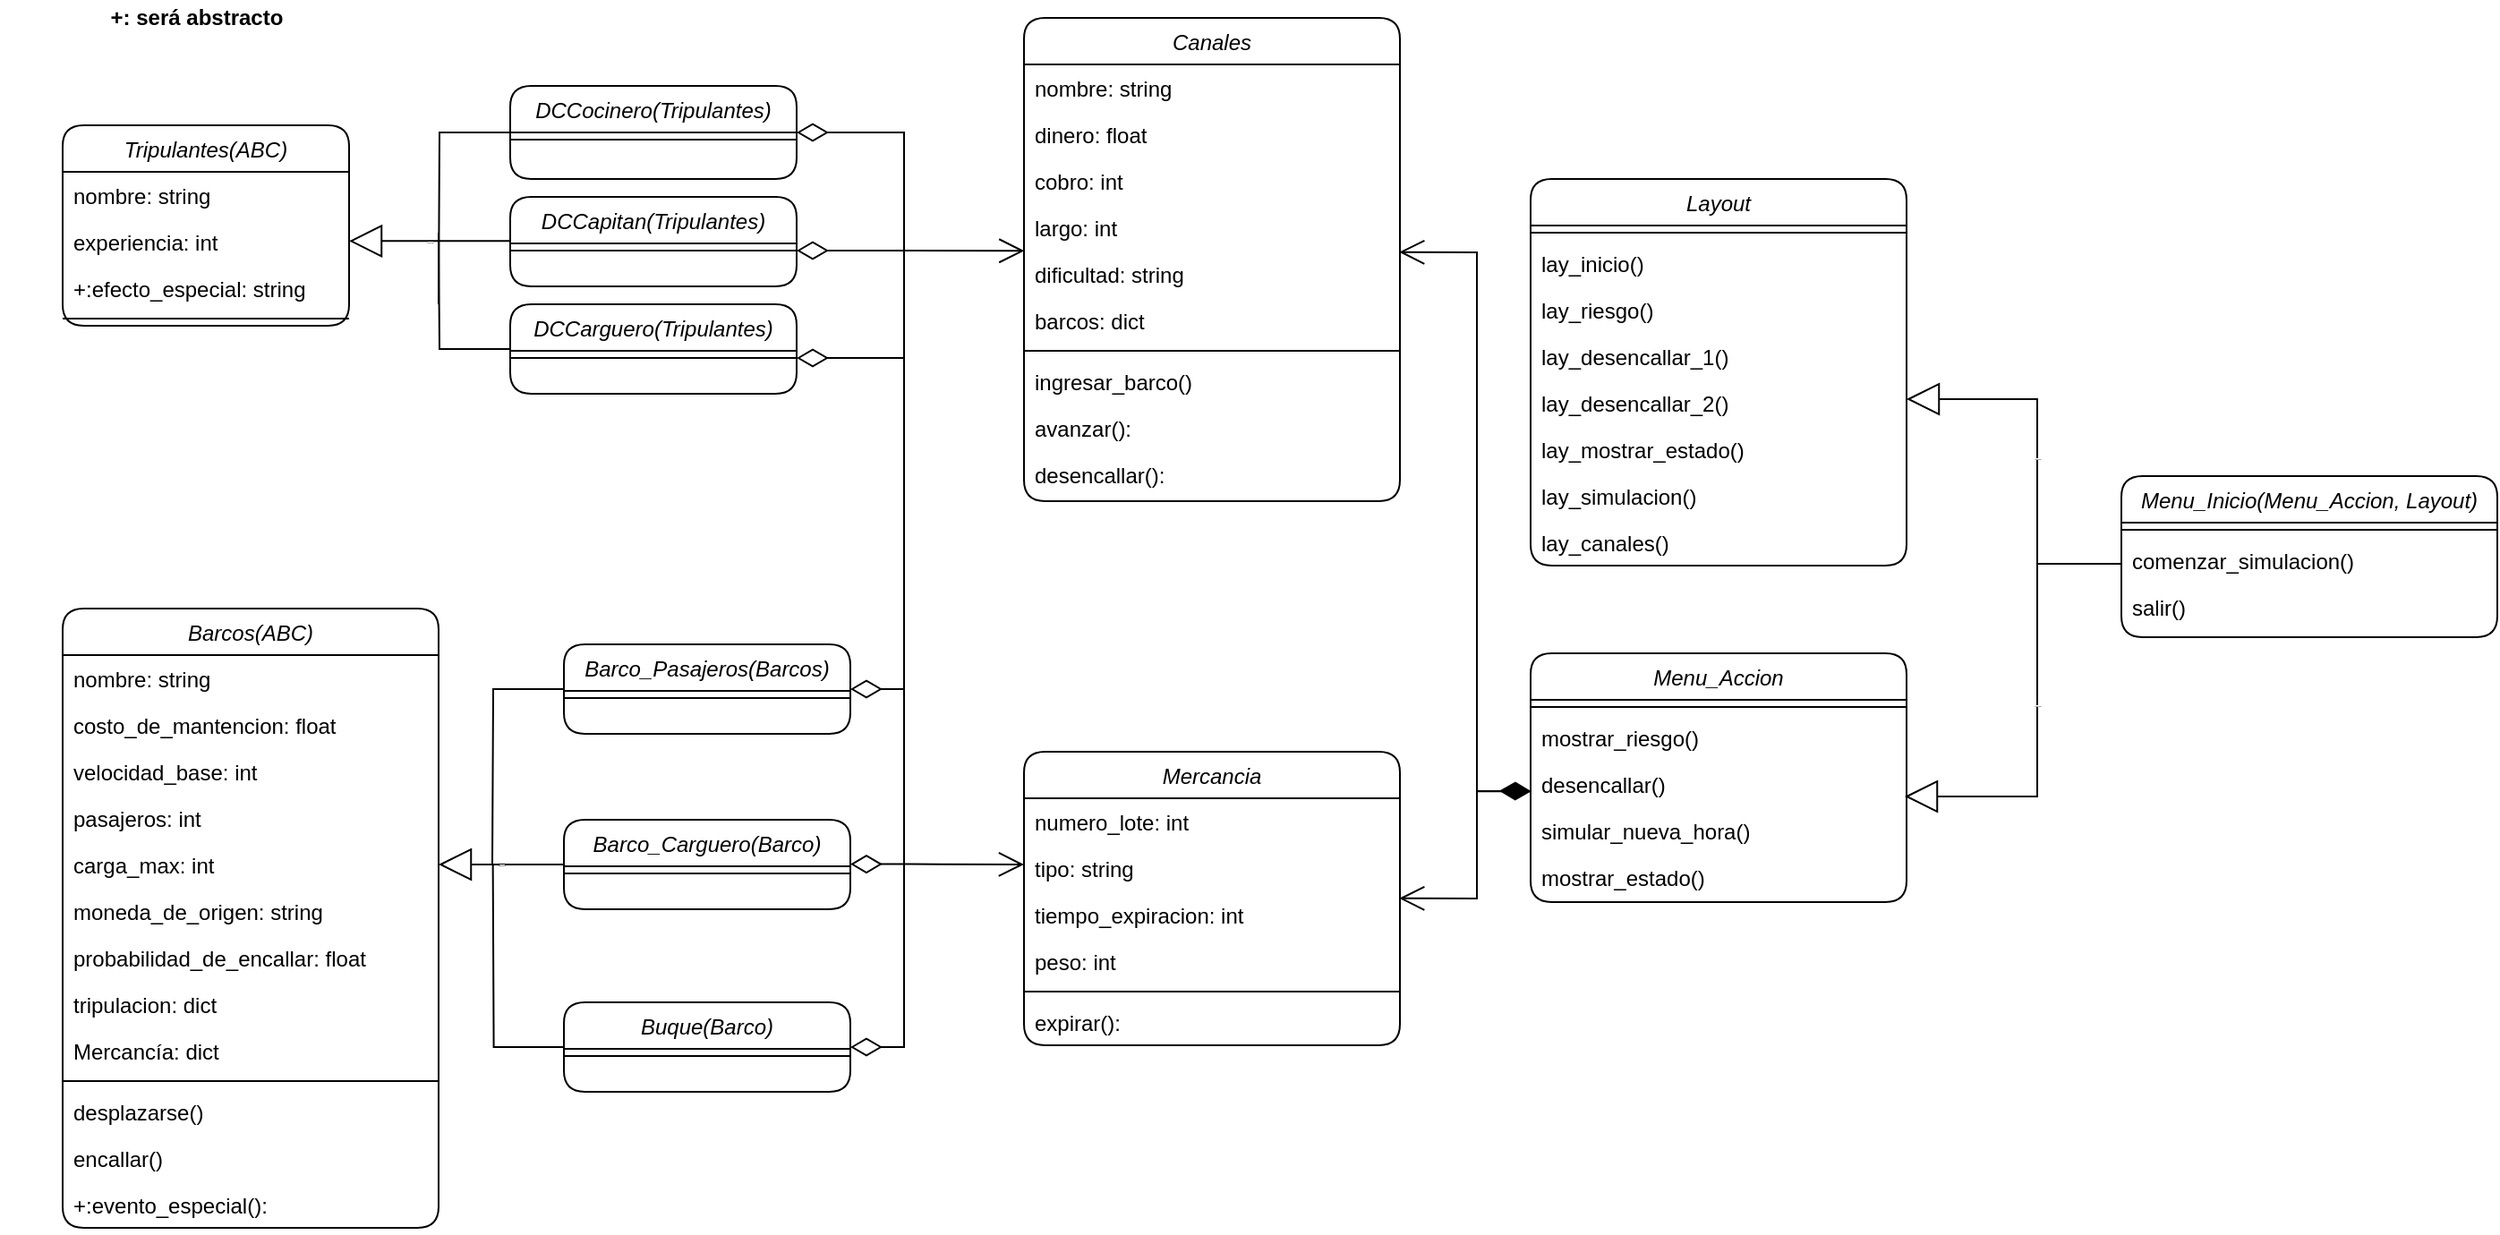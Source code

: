 <mxfile version="14.6.1" type="github">
  <diagram id="C5RBs43oDa-KdzZeNtuy" name="Page-1">
    <mxGraphModel dx="3120" dy="1778" grid="1" gridSize="10" guides="1" tooltips="1" connect="1" arrows="1" fold="1" page="1" pageScale="1" pageWidth="827" pageHeight="1169" math="0" shadow="0">
      <root>
        <mxCell id="WIyWlLk6GJQsqaUBKTNV-0" />
        <mxCell id="WIyWlLk6GJQsqaUBKTNV-1" parent="WIyWlLk6GJQsqaUBKTNV-0" />
        <mxCell id="zkfFHV4jXpPFQw0GAbJ--0" value="Barcos(ABC)" style="swimlane;fontStyle=2;align=center;verticalAlign=top;childLayout=stackLayout;horizontal=1;startSize=26;horizontalStack=0;resizeParent=1;resizeLast=0;collapsible=1;marginBottom=0;shadow=0;strokeWidth=1;rounded=1;" parent="WIyWlLk6GJQsqaUBKTNV-1" vertex="1">
          <mxGeometry x="80" y="480" width="210" height="346" as="geometry">
            <mxRectangle x="220" y="120" width="160" height="26" as="alternateBounds" />
          </mxGeometry>
        </mxCell>
        <mxCell id="zkfFHV4jXpPFQw0GAbJ--1" value="nombre: string" style="text;align=left;verticalAlign=top;spacingLeft=4;spacingRight=4;overflow=hidden;rotatable=0;points=[[0,0.5],[1,0.5]];portConstraint=eastwest;rounded=1;" parent="zkfFHV4jXpPFQw0GAbJ--0" vertex="1">
          <mxGeometry y="26" width="210" height="26" as="geometry" />
        </mxCell>
        <mxCell id="IKZnwQnQ5U1V80NzmOC9-25" value="costo_de_mantencion: float" style="text;align=left;verticalAlign=top;spacingLeft=4;spacingRight=4;overflow=hidden;rotatable=0;points=[[0,0.5],[1,0.5]];portConstraint=eastwest;shadow=0;html=0;rounded=1;" parent="zkfFHV4jXpPFQw0GAbJ--0" vertex="1">
          <mxGeometry y="52" width="210" height="26" as="geometry" />
        </mxCell>
        <mxCell id="zkfFHV4jXpPFQw0GAbJ--2" value="velocidad_base: int&#xa;" style="text;align=left;verticalAlign=top;spacingLeft=4;spacingRight=4;overflow=hidden;rotatable=0;points=[[0,0.5],[1,0.5]];portConstraint=eastwest;shadow=0;html=0;rounded=1;" parent="zkfFHV4jXpPFQw0GAbJ--0" vertex="1">
          <mxGeometry y="78" width="210" height="26" as="geometry" />
        </mxCell>
        <mxCell id="IKZnwQnQ5U1V80NzmOC9-27" value="pasajeros: int&#xa;" style="text;align=left;verticalAlign=top;spacingLeft=4;spacingRight=4;overflow=hidden;rotatable=0;points=[[0,0.5],[1,0.5]];portConstraint=eastwest;shadow=0;html=0;rounded=1;" parent="zkfFHV4jXpPFQw0GAbJ--0" vertex="1">
          <mxGeometry y="104" width="210" height="26" as="geometry" />
        </mxCell>
        <mxCell id="IKZnwQnQ5U1V80NzmOC9-24" value="carga_max: int" style="text;align=left;verticalAlign=top;spacingLeft=4;spacingRight=4;overflow=hidden;rotatable=0;points=[[0,0.5],[1,0.5]];portConstraint=eastwest;shadow=0;html=0;rounded=1;" parent="zkfFHV4jXpPFQw0GAbJ--0" vertex="1">
          <mxGeometry y="130" width="210" height="26" as="geometry" />
        </mxCell>
        <mxCell id="IKZnwQnQ5U1V80NzmOC9-28" value="moneda_de_origen: string" style="text;align=left;verticalAlign=top;spacingLeft=4;spacingRight=4;overflow=hidden;rotatable=0;points=[[0,0.5],[1,0.5]];portConstraint=eastwest;shadow=0;html=0;rounded=1;" parent="zkfFHV4jXpPFQw0GAbJ--0" vertex="1">
          <mxGeometry y="156" width="210" height="26" as="geometry" />
        </mxCell>
        <mxCell id="IKZnwQnQ5U1V80NzmOC9-30" value="probabilidad_de_encallar: float" style="text;align=left;verticalAlign=top;spacingLeft=4;spacingRight=4;overflow=hidden;rotatable=0;points=[[0,0.5],[1,0.5]];portConstraint=eastwest;shadow=0;html=0;rounded=1;" parent="zkfFHV4jXpPFQw0GAbJ--0" vertex="1">
          <mxGeometry y="182" width="210" height="26" as="geometry" />
        </mxCell>
        <mxCell id="IKZnwQnQ5U1V80NzmOC9-29" value="tripulacion: dict" style="text;align=left;verticalAlign=top;spacingLeft=4;spacingRight=4;overflow=hidden;rotatable=0;points=[[0,0.5],[1,0.5]];portConstraint=eastwest;shadow=0;html=0;rounded=1;" parent="zkfFHV4jXpPFQw0GAbJ--0" vertex="1">
          <mxGeometry y="208" width="210" height="26" as="geometry" />
        </mxCell>
        <mxCell id="IKZnwQnQ5U1V80NzmOC9-31" value="Mercancía: dict" style="text;align=left;verticalAlign=top;spacingLeft=4;spacingRight=4;overflow=hidden;rotatable=0;points=[[0,0.5],[1,0.5]];portConstraint=eastwest;shadow=0;html=0;rounded=1;" parent="zkfFHV4jXpPFQw0GAbJ--0" vertex="1">
          <mxGeometry y="234" width="210" height="26" as="geometry" />
        </mxCell>
        <mxCell id="zkfFHV4jXpPFQw0GAbJ--4" value="" style="line;html=1;strokeWidth=1;align=left;verticalAlign=middle;spacingTop=-1;spacingLeft=3;spacingRight=3;rotatable=0;labelPosition=right;points=[];portConstraint=eastwest;rounded=1;" parent="zkfFHV4jXpPFQw0GAbJ--0" vertex="1">
          <mxGeometry y="260" width="210" height="8" as="geometry" />
        </mxCell>
        <mxCell id="zkfFHV4jXpPFQw0GAbJ--5" value="desplazarse()" style="text;align=left;verticalAlign=top;spacingLeft=4;spacingRight=4;overflow=hidden;rotatable=0;points=[[0,0.5],[1,0.5]];portConstraint=eastwest;rounded=1;" parent="zkfFHV4jXpPFQw0GAbJ--0" vertex="1">
          <mxGeometry y="268" width="210" height="26" as="geometry" />
        </mxCell>
        <mxCell id="IKZnwQnQ5U1V80NzmOC9-32" value="encallar()" style="text;align=left;verticalAlign=top;spacingLeft=4;spacingRight=4;overflow=hidden;rotatable=0;points=[[0,0.5],[1,0.5]];portConstraint=eastwest;rounded=1;" parent="zkfFHV4jXpPFQw0GAbJ--0" vertex="1">
          <mxGeometry y="294" width="210" height="26" as="geometry" />
        </mxCell>
        <mxCell id="IKZnwQnQ5U1V80NzmOC9-34" value="+:evento_especial():" style="text;align=left;verticalAlign=top;spacingLeft=4;spacingRight=4;overflow=hidden;rotatable=0;points=[[0,0.5],[1,0.5]];portConstraint=eastwest;rounded=1;" parent="zkfFHV4jXpPFQw0GAbJ--0" vertex="1">
          <mxGeometry y="320" width="210" height="26" as="geometry" />
        </mxCell>
        <mxCell id="IKZnwQnQ5U1V80NzmOC9-1" value="Tripulantes(ABC)" style="swimlane;fontStyle=2;align=center;verticalAlign=top;childLayout=stackLayout;horizontal=1;startSize=26;horizontalStack=0;resizeParent=1;resizeLast=0;collapsible=1;marginBottom=0;shadow=0;strokeWidth=1;rounded=1;" parent="WIyWlLk6GJQsqaUBKTNV-1" vertex="1">
          <mxGeometry x="80" y="210" width="160" height="112" as="geometry">
            <mxRectangle x="220" y="120" width="160" height="26" as="alternateBounds" />
          </mxGeometry>
        </mxCell>
        <mxCell id="IKZnwQnQ5U1V80NzmOC9-2" value="nombre: string " style="text;align=left;verticalAlign=top;spacingLeft=4;spacingRight=4;overflow=hidden;rotatable=0;points=[[0,0.5],[1,0.5]];portConstraint=eastwest;rounded=1;" parent="IKZnwQnQ5U1V80NzmOC9-1" vertex="1">
          <mxGeometry y="26" width="160" height="26" as="geometry" />
        </mxCell>
        <mxCell id="IKZnwQnQ5U1V80NzmOC9-3" value="experiencia: int " style="text;align=left;verticalAlign=top;spacingLeft=4;spacingRight=4;overflow=hidden;rotatable=0;points=[[0,0.5],[1,0.5]];portConstraint=eastwest;shadow=0;html=0;rounded=1;" parent="IKZnwQnQ5U1V80NzmOC9-1" vertex="1">
          <mxGeometry y="52" width="160" height="26" as="geometry" />
        </mxCell>
        <mxCell id="IKZnwQnQ5U1V80NzmOC9-38" value="+:efecto_especial: string " style="text;align=left;verticalAlign=top;spacingLeft=4;spacingRight=4;overflow=hidden;rotatable=0;points=[[0,0.5],[1,0.5]];portConstraint=eastwest;shadow=0;html=0;rounded=1;" parent="IKZnwQnQ5U1V80NzmOC9-1" vertex="1">
          <mxGeometry y="78" width="160" height="26" as="geometry" />
        </mxCell>
        <mxCell id="IKZnwQnQ5U1V80NzmOC9-4" value="" style="line;html=1;strokeWidth=1;align=left;verticalAlign=middle;spacingTop=-1;spacingLeft=3;spacingRight=3;rotatable=0;labelPosition=right;points=[];portConstraint=eastwest;rounded=1;" parent="IKZnwQnQ5U1V80NzmOC9-1" vertex="1">
          <mxGeometry y="104" width="160" height="8" as="geometry" />
        </mxCell>
        <mxCell id="IKZnwQnQ5U1V80NzmOC9-35" value="&lt;b&gt;+: será abstracto&lt;/b&gt;" style="text;html=1;strokeColor=none;fillColor=none;align=center;verticalAlign=middle;whiteSpace=wrap;rounded=1;" parent="WIyWlLk6GJQsqaUBKTNV-1" vertex="1">
          <mxGeometry x="45" y="140" width="220" height="20" as="geometry" />
        </mxCell>
        <mxCell id="IKZnwQnQ5U1V80NzmOC9-39" value="Canales" style="swimlane;fontStyle=2;align=center;verticalAlign=top;childLayout=stackLayout;horizontal=1;startSize=26;horizontalStack=0;resizeParent=1;resizeLast=0;collapsible=1;marginBottom=0;shadow=0;strokeWidth=1;rounded=1;" parent="WIyWlLk6GJQsqaUBKTNV-1" vertex="1">
          <mxGeometry x="617" y="150" width="210" height="270" as="geometry">
            <mxRectangle x="220" y="120" width="160" height="26" as="alternateBounds" />
          </mxGeometry>
        </mxCell>
        <mxCell id="IKZnwQnQ5U1V80NzmOC9-40" value="nombre: string" style="text;align=left;verticalAlign=top;spacingLeft=4;spacingRight=4;overflow=hidden;rotatable=0;points=[[0,0.5],[1,0.5]];portConstraint=eastwest;rounded=1;" parent="IKZnwQnQ5U1V80NzmOC9-39" vertex="1">
          <mxGeometry y="26" width="210" height="26" as="geometry" />
        </mxCell>
        <mxCell id="IKZnwQnQ5U1V80NzmOC9-44" value="dinero: float" style="text;align=left;verticalAlign=top;spacingLeft=4;spacingRight=4;overflow=hidden;rotatable=0;points=[[0,0.5],[1,0.5]];portConstraint=eastwest;shadow=0;html=0;rounded=1;" parent="IKZnwQnQ5U1V80NzmOC9-39" vertex="1">
          <mxGeometry y="52" width="210" height="26" as="geometry" />
        </mxCell>
        <mxCell id="IKZnwQnQ5U1V80NzmOC9-45" value="cobro: int " style="text;align=left;verticalAlign=top;spacingLeft=4;spacingRight=4;overflow=hidden;rotatable=0;points=[[0,0.5],[1,0.5]];portConstraint=eastwest;shadow=0;html=0;rounded=1;" parent="IKZnwQnQ5U1V80NzmOC9-39" vertex="1">
          <mxGeometry y="78" width="210" height="26" as="geometry" />
        </mxCell>
        <mxCell id="IKZnwQnQ5U1V80NzmOC9-46" value="largo: int " style="text;align=left;verticalAlign=top;spacingLeft=4;spacingRight=4;overflow=hidden;rotatable=0;points=[[0,0.5],[1,0.5]];portConstraint=eastwest;shadow=0;html=0;rounded=1;" parent="IKZnwQnQ5U1V80NzmOC9-39" vertex="1">
          <mxGeometry y="104" width="210" height="26" as="geometry" />
        </mxCell>
        <mxCell id="IKZnwQnQ5U1V80NzmOC9-47" value="dificultad: string " style="text;align=left;verticalAlign=top;spacingLeft=4;spacingRight=4;overflow=hidden;rotatable=0;points=[[0,0.5],[1,0.5]];portConstraint=eastwest;shadow=0;html=0;rounded=1;" parent="IKZnwQnQ5U1V80NzmOC9-39" vertex="1">
          <mxGeometry y="130" width="210" height="26" as="geometry" />
        </mxCell>
        <mxCell id="IKZnwQnQ5U1V80NzmOC9-48" value="barcos: dict" style="text;align=left;verticalAlign=top;spacingLeft=4;spacingRight=4;overflow=hidden;rotatable=0;points=[[0,0.5],[1,0.5]];portConstraint=eastwest;shadow=0;html=0;rounded=1;" parent="IKZnwQnQ5U1V80NzmOC9-39" vertex="1">
          <mxGeometry y="156" width="210" height="26" as="geometry" />
        </mxCell>
        <mxCell id="IKZnwQnQ5U1V80NzmOC9-49" value="" style="line;html=1;strokeWidth=1;align=left;verticalAlign=middle;spacingTop=-1;spacingLeft=3;spacingRight=3;rotatable=0;labelPosition=right;points=[];portConstraint=eastwest;rounded=1;" parent="IKZnwQnQ5U1V80NzmOC9-39" vertex="1">
          <mxGeometry y="182" width="210" height="8" as="geometry" />
        </mxCell>
        <mxCell id="IKZnwQnQ5U1V80NzmOC9-50" value="ingresar_barco()" style="text;align=left;verticalAlign=top;spacingLeft=4;spacingRight=4;overflow=hidden;rotatable=0;points=[[0,0.5],[1,0.5]];portConstraint=eastwest;rounded=1;" parent="IKZnwQnQ5U1V80NzmOC9-39" vertex="1">
          <mxGeometry y="190" width="210" height="26" as="geometry" />
        </mxCell>
        <mxCell id="IKZnwQnQ5U1V80NzmOC9-51" value="avanzar():" style="text;align=left;verticalAlign=top;spacingLeft=4;spacingRight=4;overflow=hidden;rotatable=0;points=[[0,0.5],[1,0.5]];portConstraint=eastwest;rounded=1;" parent="IKZnwQnQ5U1V80NzmOC9-39" vertex="1">
          <mxGeometry y="216" width="210" height="26" as="geometry" />
        </mxCell>
        <mxCell id="IKZnwQnQ5U1V80NzmOC9-52" value="desencallar():" style="text;align=left;verticalAlign=top;spacingLeft=4;spacingRight=4;overflow=hidden;rotatable=0;points=[[0,0.5],[1,0.5]];portConstraint=eastwest;rounded=1;" parent="IKZnwQnQ5U1V80NzmOC9-39" vertex="1">
          <mxGeometry y="242" width="210" height="26" as="geometry" />
        </mxCell>
        <mxCell id="IKZnwQnQ5U1V80NzmOC9-53" value="Mercancia" style="swimlane;fontStyle=2;align=center;verticalAlign=top;childLayout=stackLayout;horizontal=1;startSize=26;horizontalStack=0;resizeParent=1;resizeLast=0;collapsible=1;marginBottom=0;shadow=0;strokeWidth=1;rounded=1;" parent="WIyWlLk6GJQsqaUBKTNV-1" vertex="1">
          <mxGeometry x="617" y="560" width="210" height="164" as="geometry">
            <mxRectangle x="220" y="120" width="160" height="26" as="alternateBounds" />
          </mxGeometry>
        </mxCell>
        <mxCell id="IKZnwQnQ5U1V80NzmOC9-54" value="numero_lote: int" style="text;align=left;verticalAlign=top;spacingLeft=4;spacingRight=4;overflow=hidden;rotatable=0;points=[[0,0.5],[1,0.5]];portConstraint=eastwest;rounded=1;" parent="IKZnwQnQ5U1V80NzmOC9-53" vertex="1">
          <mxGeometry y="26" width="210" height="26" as="geometry" />
        </mxCell>
        <mxCell id="IKZnwQnQ5U1V80NzmOC9-55" value="tipo: string" style="text;align=left;verticalAlign=top;spacingLeft=4;spacingRight=4;overflow=hidden;rotatable=0;points=[[0,0.5],[1,0.5]];portConstraint=eastwest;shadow=0;html=0;rounded=1;" parent="IKZnwQnQ5U1V80NzmOC9-53" vertex="1">
          <mxGeometry y="52" width="210" height="26" as="geometry" />
        </mxCell>
        <mxCell id="IKZnwQnQ5U1V80NzmOC9-56" value="tiempo_expiracion: int " style="text;align=left;verticalAlign=top;spacingLeft=4;spacingRight=4;overflow=hidden;rotatable=0;points=[[0,0.5],[1,0.5]];portConstraint=eastwest;shadow=0;html=0;rounded=1;" parent="IKZnwQnQ5U1V80NzmOC9-53" vertex="1">
          <mxGeometry y="78" width="210" height="26" as="geometry" />
        </mxCell>
        <mxCell id="IKZnwQnQ5U1V80NzmOC9-57" value="peso: int " style="text;align=left;verticalAlign=top;spacingLeft=4;spacingRight=4;overflow=hidden;rotatable=0;points=[[0,0.5],[1,0.5]];portConstraint=eastwest;shadow=0;html=0;rounded=1;" parent="IKZnwQnQ5U1V80NzmOC9-53" vertex="1">
          <mxGeometry y="104" width="210" height="26" as="geometry" />
        </mxCell>
        <mxCell id="IKZnwQnQ5U1V80NzmOC9-60" value="" style="line;html=1;strokeWidth=1;align=left;verticalAlign=middle;spacingTop=-1;spacingLeft=3;spacingRight=3;rotatable=0;labelPosition=right;points=[];portConstraint=eastwest;rounded=1;" parent="IKZnwQnQ5U1V80NzmOC9-53" vertex="1">
          <mxGeometry y="130" width="210" height="8" as="geometry" />
        </mxCell>
        <mxCell id="IKZnwQnQ5U1V80NzmOC9-61" value="expirar():" style="text;align=left;verticalAlign=top;spacingLeft=4;spacingRight=4;overflow=hidden;rotatable=0;points=[[0,0.5],[1,0.5]];portConstraint=eastwest;rounded=1;" parent="IKZnwQnQ5U1V80NzmOC9-53" vertex="1">
          <mxGeometry y="138" width="210" height="26" as="geometry" />
        </mxCell>
        <mxCell id="U39bz-UUbcXtJKOMKRBd-29" style="edgeStyle=orthogonalEdgeStyle;rounded=0;orthogonalLoop=1;jettySize=auto;html=1;endArrow=none;endFill=0;" edge="1" parent="WIyWlLk6GJQsqaUBKTNV-1" source="IKZnwQnQ5U1V80NzmOC9-64">
          <mxGeometry relative="1" as="geometry">
            <mxPoint x="290.0" y="310.0" as="targetPoint" />
          </mxGeometry>
        </mxCell>
        <mxCell id="U39bz-UUbcXtJKOMKRBd-77" style="edgeStyle=orthogonalEdgeStyle;rounded=0;orthogonalLoop=1;jettySize=auto;html=1;fontColor=none;startArrow=diamondThin;startFill=0;endArrow=none;endFill=0;startSize=15;" edge="1" parent="WIyWlLk6GJQsqaUBKTNV-1" source="IKZnwQnQ5U1V80NzmOC9-64">
          <mxGeometry relative="1" as="geometry">
            <mxPoint x="540" y="280" as="targetPoint" />
            <Array as="points">
              <mxPoint x="550" y="214" />
              <mxPoint x="550" y="280" />
            </Array>
          </mxGeometry>
        </mxCell>
        <mxCell id="IKZnwQnQ5U1V80NzmOC9-64" value="DCCocinero(Tripulantes)" style="swimlane;fontStyle=2;align=center;verticalAlign=top;childLayout=stackLayout;horizontal=1;startSize=26;horizontalStack=0;resizeParent=1;resizeLast=0;collapsible=1;marginBottom=0;shadow=0;strokeWidth=1;rounded=1;" parent="WIyWlLk6GJQsqaUBKTNV-1" vertex="1">
          <mxGeometry x="330" y="188" width="160" height="52" as="geometry">
            <mxRectangle x="220" y="120" width="160" height="26" as="alternateBounds" />
          </mxGeometry>
        </mxCell>
        <mxCell id="IKZnwQnQ5U1V80NzmOC9-68" value="" style="line;html=1;strokeWidth=1;align=left;verticalAlign=middle;spacingTop=-1;spacingLeft=3;spacingRight=3;rotatable=0;labelPosition=right;points=[];portConstraint=eastwest;rounded=1;" parent="IKZnwQnQ5U1V80NzmOC9-64" vertex="1">
          <mxGeometry y="26" width="160" height="8" as="geometry" />
        </mxCell>
        <mxCell id="U39bz-UUbcXtJKOMKRBd-28" style="edgeStyle=orthogonalEdgeStyle;rounded=0;orthogonalLoop=1;jettySize=auto;html=1;endArrow=none;endFill=0;" edge="1" parent="WIyWlLk6GJQsqaUBKTNV-1" source="IKZnwQnQ5U1V80NzmOC9-69">
          <mxGeometry relative="1" as="geometry">
            <mxPoint x="290.0" y="270" as="targetPoint" />
          </mxGeometry>
        </mxCell>
        <mxCell id="IKZnwQnQ5U1V80NzmOC9-69" value="DCCarguero(Tripulantes)" style="swimlane;fontStyle=2;align=center;verticalAlign=top;childLayout=stackLayout;horizontal=1;startSize=26;horizontalStack=0;resizeParent=1;resizeLast=0;collapsible=1;marginBottom=0;shadow=0;strokeWidth=1;rounded=1;" parent="WIyWlLk6GJQsqaUBKTNV-1" vertex="1">
          <mxGeometry x="330" y="310" width="160" height="50" as="geometry">
            <mxRectangle x="220" y="120" width="160" height="26" as="alternateBounds" />
          </mxGeometry>
        </mxCell>
        <mxCell id="IKZnwQnQ5U1V80NzmOC9-73" value="" style="line;html=1;strokeWidth=1;align=left;verticalAlign=middle;spacingTop=-1;spacingLeft=3;spacingRight=3;rotatable=0;labelPosition=right;points=[];portConstraint=eastwest;rounded=1;" parent="IKZnwQnQ5U1V80NzmOC9-69" vertex="1">
          <mxGeometry y="26" width="160" height="8" as="geometry" />
        </mxCell>
        <mxCell id="IKZnwQnQ5U1V80NzmOC9-74" value="DCCapitan(Tripulantes)" style="swimlane;fontStyle=2;align=center;verticalAlign=top;childLayout=stackLayout;horizontal=1;startSize=26;horizontalStack=0;resizeParent=1;resizeLast=0;collapsible=1;marginBottom=0;shadow=0;strokeWidth=1;rounded=1;" parent="WIyWlLk6GJQsqaUBKTNV-1" vertex="1">
          <mxGeometry x="330" y="250" width="160" height="50" as="geometry">
            <mxRectangle x="220" y="120" width="160" height="26" as="alternateBounds" />
          </mxGeometry>
        </mxCell>
        <mxCell id="IKZnwQnQ5U1V80NzmOC9-78" value="" style="line;html=1;strokeWidth=1;align=left;verticalAlign=middle;spacingTop=-1;spacingLeft=3;spacingRight=3;rotatable=0;labelPosition=right;points=[];portConstraint=eastwest;rounded=1;" parent="IKZnwQnQ5U1V80NzmOC9-74" vertex="1">
          <mxGeometry y="26" width="160" height="8" as="geometry" />
        </mxCell>
        <mxCell id="U39bz-UUbcXtJKOMKRBd-27" style="edgeStyle=orthogonalEdgeStyle;rounded=0;orthogonalLoop=1;jettySize=auto;html=1;endArrow=none;endFill=0;" edge="1" parent="WIyWlLk6GJQsqaUBKTNV-1" source="ywf7MmyH6Vqb8qdz_fEX-0">
          <mxGeometry relative="1" as="geometry">
            <mxPoint x="320" y="623" as="targetPoint" />
          </mxGeometry>
        </mxCell>
        <mxCell id="U39bz-UUbcXtJKOMKRBd-79" style="edgeStyle=orthogonalEdgeStyle;rounded=0;orthogonalLoop=1;jettySize=auto;html=1;fontColor=none;startArrow=diamondThin;startFill=0;endArrow=none;endFill=0;startSize=15;" edge="1" parent="WIyWlLk6GJQsqaUBKTNV-1" source="ywf7MmyH6Vqb8qdz_fEX-0">
          <mxGeometry relative="1" as="geometry">
            <mxPoint x="540" y="340" as="targetPoint" />
            <Array as="points">
              <mxPoint x="550" y="525" />
              <mxPoint x="550" y="340" />
            </Array>
          </mxGeometry>
        </mxCell>
        <mxCell id="ywf7MmyH6Vqb8qdz_fEX-0" value="Barco_Pasajeros(Barcos)" style="swimlane;fontStyle=2;align=center;verticalAlign=top;childLayout=stackLayout;horizontal=1;startSize=26;horizontalStack=0;resizeParent=1;resizeLast=0;collapsible=1;marginBottom=0;shadow=0;strokeWidth=1;rounded=1;" parent="WIyWlLk6GJQsqaUBKTNV-1" vertex="1">
          <mxGeometry x="360" y="500" width="160" height="50" as="geometry">
            <mxRectangle x="220" y="120" width="160" height="26" as="alternateBounds" />
          </mxGeometry>
        </mxCell>
        <mxCell id="ywf7MmyH6Vqb8qdz_fEX-1" value="" style="line;html=1;strokeWidth=1;align=left;verticalAlign=middle;spacingTop=-1;spacingLeft=3;spacingRight=3;rotatable=0;labelPosition=right;points=[];portConstraint=eastwest;rounded=1;" parent="ywf7MmyH6Vqb8qdz_fEX-0" vertex="1">
          <mxGeometry y="26" width="160" height="8" as="geometry" />
        </mxCell>
        <mxCell id="U39bz-UUbcXtJKOMKRBd-80" style="edgeStyle=orthogonalEdgeStyle;rounded=0;orthogonalLoop=1;jettySize=auto;html=1;fontColor=none;startArrow=none;startFill=0;endArrow=none;endFill=0;" edge="1" parent="WIyWlLk6GJQsqaUBKTNV-1">
          <mxGeometry relative="1" as="geometry">
            <mxPoint x="550" y="490" as="targetPoint" />
            <mxPoint x="550" y="623" as="sourcePoint" />
            <Array as="points">
              <mxPoint x="550" y="623" />
              <mxPoint x="550" y="510" />
            </Array>
          </mxGeometry>
        </mxCell>
        <mxCell id="ywf7MmyH6Vqb8qdz_fEX-2" value="Barco_Carguero(Barco)" style="swimlane;fontStyle=2;align=center;verticalAlign=top;childLayout=stackLayout;horizontal=1;startSize=26;horizontalStack=0;resizeParent=1;resizeLast=0;collapsible=1;marginBottom=0;shadow=0;strokeWidth=1;rounded=1;" parent="WIyWlLk6GJQsqaUBKTNV-1" vertex="1">
          <mxGeometry x="360" y="598" width="160" height="50" as="geometry">
            <mxRectangle x="220" y="120" width="160" height="26" as="alternateBounds" />
          </mxGeometry>
        </mxCell>
        <mxCell id="ywf7MmyH6Vqb8qdz_fEX-3" value="" style="line;html=1;strokeWidth=1;align=left;verticalAlign=middle;spacingTop=-1;spacingLeft=3;spacingRight=3;rotatable=0;labelPosition=right;points=[];portConstraint=eastwest;rounded=1;" parent="ywf7MmyH6Vqb8qdz_fEX-2" vertex="1">
          <mxGeometry y="26" width="160" height="8" as="geometry" />
        </mxCell>
        <mxCell id="U39bz-UUbcXtJKOMKRBd-26" style="edgeStyle=orthogonalEdgeStyle;rounded=0;orthogonalLoop=1;jettySize=auto;html=1;endArrow=none;endFill=0;" edge="1" parent="WIyWlLk6GJQsqaUBKTNV-1" source="ywf7MmyH6Vqb8qdz_fEX-5">
          <mxGeometry relative="1" as="geometry">
            <mxPoint x="320.326" y="622.632" as="targetPoint" />
          </mxGeometry>
        </mxCell>
        <mxCell id="U39bz-UUbcXtJKOMKRBd-81" style="edgeStyle=orthogonalEdgeStyle;rounded=0;orthogonalLoop=1;jettySize=auto;html=1;fontColor=none;startArrow=diamondThin;startFill=0;endArrow=none;endFill=0;startSize=15;" edge="1" parent="WIyWlLk6GJQsqaUBKTNV-1" source="ywf7MmyH6Vqb8qdz_fEX-5">
          <mxGeometry relative="1" as="geometry">
            <mxPoint x="550" y="590" as="targetPoint" />
            <Array as="points">
              <mxPoint x="550" y="725" />
              <mxPoint x="550" y="600" />
            </Array>
          </mxGeometry>
        </mxCell>
        <mxCell id="ywf7MmyH6Vqb8qdz_fEX-5" value="Buque(Barco)" style="swimlane;fontStyle=2;align=center;verticalAlign=top;childLayout=stackLayout;horizontal=1;startSize=26;horizontalStack=0;resizeParent=1;resizeLast=0;collapsible=1;marginBottom=0;shadow=0;strokeWidth=1;rounded=1;" parent="WIyWlLk6GJQsqaUBKTNV-1" vertex="1">
          <mxGeometry x="360" y="700" width="160" height="50" as="geometry">
            <mxRectangle x="220" y="120" width="160" height="26" as="alternateBounds" />
          </mxGeometry>
        </mxCell>
        <mxCell id="ywf7MmyH6Vqb8qdz_fEX-6" value="" style="line;html=1;strokeWidth=1;align=left;verticalAlign=middle;spacingTop=-1;spacingLeft=3;spacingRight=3;rotatable=0;labelPosition=right;points=[];portConstraint=eastwest;rounded=1;" parent="ywf7MmyH6Vqb8qdz_fEX-5" vertex="1">
          <mxGeometry y="26" width="160" height="8" as="geometry" />
        </mxCell>
        <mxCell id="ywf7MmyH6Vqb8qdz_fEX-17" value="Extends" style="endArrow=block;endSize=16;endFill=0;html=1;fontSize=1;fontStyle=1;exitX=0;exitY=0.5;exitDx=0;exitDy=0;entryX=1;entryY=0.5;entryDx=0;entryDy=0;" parent="WIyWlLk6GJQsqaUBKTNV-1" edge="1" target="IKZnwQnQ5U1V80NzmOC9-24" source="ywf7MmyH6Vqb8qdz_fEX-2">
          <mxGeometry width="160" relative="1" as="geometry">
            <mxPoint x="265" y="622.5" as="sourcePoint" />
            <mxPoint x="290" y="690" as="targetPoint" />
          </mxGeometry>
        </mxCell>
        <mxCell id="ywf7MmyH6Vqb8qdz_fEX-22" value="Extends" style="endArrow=block;endSize=16;endFill=0;html=1;fontSize=1;" parent="WIyWlLk6GJQsqaUBKTNV-1" edge="1">
          <mxGeometry width="160" relative="1" as="geometry">
            <mxPoint x="330" y="274.66" as="sourcePoint" />
            <mxPoint x="240" y="274.66" as="targetPoint" />
          </mxGeometry>
        </mxCell>
        <mxCell id="U39bz-UUbcXtJKOMKRBd-4" value="Menu_Inicio(Menu_Accion, Layout)" style="swimlane;fontStyle=2;align=center;verticalAlign=top;childLayout=stackLayout;horizontal=1;startSize=26;horizontalStack=0;resizeParent=1;resizeLast=0;collapsible=1;marginBottom=0;shadow=0;strokeWidth=1;rounded=1;" vertex="1" parent="WIyWlLk6GJQsqaUBKTNV-1">
          <mxGeometry x="1230" y="406" width="210" height="90" as="geometry">
            <mxRectangle x="220" y="120" width="160" height="26" as="alternateBounds" />
          </mxGeometry>
        </mxCell>
        <mxCell id="U39bz-UUbcXtJKOMKRBd-9" value="" style="line;html=1;strokeWidth=1;align=left;verticalAlign=middle;spacingTop=-1;spacingLeft=3;spacingRight=3;rotatable=0;labelPosition=right;points=[];portConstraint=eastwest;rounded=1;" vertex="1" parent="U39bz-UUbcXtJKOMKRBd-4">
          <mxGeometry y="26" width="210" height="8" as="geometry" />
        </mxCell>
        <mxCell id="U39bz-UUbcXtJKOMKRBd-10" value="comenzar_simulacion()" style="text;align=left;verticalAlign=top;spacingLeft=4;spacingRight=4;overflow=hidden;rotatable=0;points=[[0,0.5],[1,0.5]];portConstraint=eastwest;rounded=1;" vertex="1" parent="U39bz-UUbcXtJKOMKRBd-4">
          <mxGeometry y="34" width="210" height="26" as="geometry" />
        </mxCell>
        <mxCell id="U39bz-UUbcXtJKOMKRBd-30" value="salir()" style="text;align=left;verticalAlign=top;spacingLeft=4;spacingRight=4;overflow=hidden;rotatable=0;points=[[0,0.5],[1,0.5]];portConstraint=eastwest;rounded=1;" vertex="1" parent="U39bz-UUbcXtJKOMKRBd-4">
          <mxGeometry y="60" width="210" height="26" as="geometry" />
        </mxCell>
        <mxCell id="U39bz-UUbcXtJKOMKRBd-11" value="Layout" style="swimlane;fontStyle=2;align=center;verticalAlign=top;childLayout=stackLayout;horizontal=1;startSize=26;horizontalStack=0;resizeParent=1;resizeLast=0;collapsible=1;marginBottom=0;shadow=0;strokeWidth=1;rounded=1;" vertex="1" parent="WIyWlLk6GJQsqaUBKTNV-1">
          <mxGeometry x="900" y="240" width="210" height="216" as="geometry">
            <mxRectangle x="220" y="120" width="160" height="26" as="alternateBounds" />
          </mxGeometry>
        </mxCell>
        <mxCell id="U39bz-UUbcXtJKOMKRBd-16" value="" style="line;html=1;strokeWidth=1;align=left;verticalAlign=middle;spacingTop=-1;spacingLeft=3;spacingRight=3;rotatable=0;labelPosition=right;points=[];portConstraint=eastwest;rounded=1;" vertex="1" parent="U39bz-UUbcXtJKOMKRBd-11">
          <mxGeometry y="26" width="210" height="8" as="geometry" />
        </mxCell>
        <mxCell id="U39bz-UUbcXtJKOMKRBd-17" value="lay_inicio()" style="text;align=left;verticalAlign=top;spacingLeft=4;spacingRight=4;overflow=hidden;rotatable=0;points=[[0,0.5],[1,0.5]];portConstraint=eastwest;rounded=1;" vertex="1" parent="U39bz-UUbcXtJKOMKRBd-11">
          <mxGeometry y="34" width="210" height="26" as="geometry" />
        </mxCell>
        <mxCell id="U39bz-UUbcXtJKOMKRBd-34" value="lay_riesgo()" style="text;align=left;verticalAlign=top;spacingLeft=4;spacingRight=4;overflow=hidden;rotatable=0;points=[[0,0.5],[1,0.5]];portConstraint=eastwest;rounded=1;" vertex="1" parent="U39bz-UUbcXtJKOMKRBd-11">
          <mxGeometry y="60" width="210" height="26" as="geometry" />
        </mxCell>
        <mxCell id="U39bz-UUbcXtJKOMKRBd-38" value="lay_desencallar_1()" style="text;align=left;verticalAlign=top;spacingLeft=4;spacingRight=4;overflow=hidden;rotatable=0;points=[[0,0.5],[1,0.5]];portConstraint=eastwest;rounded=1;" vertex="1" parent="U39bz-UUbcXtJKOMKRBd-11">
          <mxGeometry y="86" width="210" height="26" as="geometry" />
        </mxCell>
        <mxCell id="U39bz-UUbcXtJKOMKRBd-39" value="lay_desencallar_2()" style="text;align=left;verticalAlign=top;spacingLeft=4;spacingRight=4;overflow=hidden;rotatable=0;points=[[0,0.5],[1,0.5]];portConstraint=eastwest;rounded=1;" vertex="1" parent="U39bz-UUbcXtJKOMKRBd-11">
          <mxGeometry y="112" width="210" height="26" as="geometry" />
        </mxCell>
        <mxCell id="U39bz-UUbcXtJKOMKRBd-41" value="lay_mostrar_estado()" style="text;align=left;verticalAlign=top;spacingLeft=4;spacingRight=4;overflow=hidden;rotatable=0;points=[[0,0.5],[1,0.5]];portConstraint=eastwest;rounded=1;" vertex="1" parent="U39bz-UUbcXtJKOMKRBd-11">
          <mxGeometry y="138" width="210" height="26" as="geometry" />
        </mxCell>
        <mxCell id="U39bz-UUbcXtJKOMKRBd-43" value="lay_simulacion()" style="text;align=left;verticalAlign=top;spacingLeft=4;spacingRight=4;overflow=hidden;rotatable=0;points=[[0,0.5],[1,0.5]];portConstraint=eastwest;rounded=1;" vertex="1" parent="U39bz-UUbcXtJKOMKRBd-11">
          <mxGeometry y="164" width="210" height="26" as="geometry" />
        </mxCell>
        <mxCell id="U39bz-UUbcXtJKOMKRBd-71" value="lay_canales()" style="text;align=left;verticalAlign=top;spacingLeft=4;spacingRight=4;overflow=hidden;rotatable=0;points=[[0,0.5],[1,0.5]];portConstraint=eastwest;rounded=1;" vertex="1" parent="U39bz-UUbcXtJKOMKRBd-11">
          <mxGeometry y="190" width="210" height="26" as="geometry" />
        </mxCell>
        <mxCell id="U39bz-UUbcXtJKOMKRBd-18" value="Menu_Accion" style="swimlane;fontStyle=2;align=center;verticalAlign=top;childLayout=stackLayout;horizontal=1;startSize=26;horizontalStack=0;resizeParent=1;resizeLast=0;collapsible=1;marginBottom=0;shadow=0;strokeWidth=1;rounded=1;" vertex="1" parent="WIyWlLk6GJQsqaUBKTNV-1">
          <mxGeometry x="900" y="505" width="210" height="139" as="geometry">
            <mxRectangle x="220" y="120" width="160" height="26" as="alternateBounds" />
          </mxGeometry>
        </mxCell>
        <mxCell id="U39bz-UUbcXtJKOMKRBd-23" value="" style="line;html=1;strokeWidth=1;align=left;verticalAlign=middle;spacingTop=-1;spacingLeft=3;spacingRight=3;rotatable=0;labelPosition=right;points=[];portConstraint=eastwest;rounded=1;" vertex="1" parent="U39bz-UUbcXtJKOMKRBd-18">
          <mxGeometry y="26" width="210" height="8" as="geometry" />
        </mxCell>
        <mxCell id="U39bz-UUbcXtJKOMKRBd-24" value="mostrar_riesgo()" style="text;align=left;verticalAlign=top;spacingLeft=4;spacingRight=4;overflow=hidden;rotatable=0;points=[[0,0.5],[1,0.5]];portConstraint=eastwest;rounded=1;" vertex="1" parent="U39bz-UUbcXtJKOMKRBd-18">
          <mxGeometry y="34" width="210" height="26" as="geometry" />
        </mxCell>
        <mxCell id="U39bz-UUbcXtJKOMKRBd-35" value="desencallar()" style="text;align=left;verticalAlign=top;spacingLeft=4;spacingRight=4;overflow=hidden;rotatable=0;points=[[0,0.5],[1,0.5]];portConstraint=eastwest;rounded=1;" vertex="1" parent="U39bz-UUbcXtJKOMKRBd-18">
          <mxGeometry y="60" width="210" height="26" as="geometry" />
        </mxCell>
        <mxCell id="U39bz-UUbcXtJKOMKRBd-36" value="simular_nueva_hora()" style="text;align=left;verticalAlign=top;spacingLeft=4;spacingRight=4;overflow=hidden;rotatable=0;points=[[0,0.5],[1,0.5]];portConstraint=eastwest;rounded=1;" vertex="1" parent="U39bz-UUbcXtJKOMKRBd-18">
          <mxGeometry y="86" width="210" height="26" as="geometry" />
        </mxCell>
        <mxCell id="U39bz-UUbcXtJKOMKRBd-37" value="mostrar_estado()" style="text;align=left;verticalAlign=top;spacingLeft=4;spacingRight=4;overflow=hidden;rotatable=0;points=[[0,0.5],[1,0.5]];portConstraint=eastwest;rounded=1;" vertex="1" parent="U39bz-UUbcXtJKOMKRBd-18">
          <mxGeometry y="112" width="210" height="26" as="geometry" />
        </mxCell>
        <mxCell id="U39bz-UUbcXtJKOMKRBd-31" value="Extends" style="endArrow=block;endSize=16;endFill=0;html=1;fontSize=1;rounded=0;" edge="1" parent="WIyWlLk6GJQsqaUBKTNV-1">
          <mxGeometry width="160" relative="1" as="geometry">
            <mxPoint x="1229" y="455" as="sourcePoint" />
            <mxPoint x="1109" y="585" as="targetPoint" />
            <Array as="points">
              <mxPoint x="1183" y="455" />
              <mxPoint x="1183" y="585" />
            </Array>
          </mxGeometry>
        </mxCell>
        <mxCell id="U39bz-UUbcXtJKOMKRBd-33" value="Extends" style="endArrow=block;endSize=16;endFill=0;html=1;fontSize=1;rounded=0;" edge="1" parent="WIyWlLk6GJQsqaUBKTNV-1">
          <mxGeometry width="160" relative="1" as="geometry">
            <mxPoint x="1230" y="455" as="sourcePoint" />
            <mxPoint x="1110" y="363" as="targetPoint" />
            <Array as="points">
              <mxPoint x="1183" y="455" />
              <mxPoint x="1183" y="363" />
            </Array>
          </mxGeometry>
        </mxCell>
        <mxCell id="U39bz-UUbcXtJKOMKRBd-72" value="" style="endArrow=open;endFill=1;endSize=12;html=1;exitX=-0.003;exitY=0.66;exitDx=0;exitDy=0;exitPerimeter=0;entryX=0.998;entryY=0.151;entryDx=0;entryDy=0;entryPerimeter=0;rounded=0;" edge="1" parent="WIyWlLk6GJQsqaUBKTNV-1" source="U39bz-UUbcXtJKOMKRBd-35" target="IKZnwQnQ5U1V80NzmOC9-56">
          <mxGeometry width="160" relative="1" as="geometry">
            <mxPoint x="810" y="460" as="sourcePoint" />
            <mxPoint x="800" y="500" as="targetPoint" />
            <Array as="points">
              <mxPoint x="870" y="582" />
              <mxPoint x="870" y="642" />
            </Array>
          </mxGeometry>
        </mxCell>
        <mxCell id="U39bz-UUbcXtJKOMKRBd-74" value="" style="endArrow=open;endFill=1;endSize=12;html=1;entryX=0.998;entryY=1.033;entryDx=0;entryDy=0;rounded=0;entryPerimeter=0;" edge="1" parent="WIyWlLk6GJQsqaUBKTNV-1" target="IKZnwQnQ5U1V80NzmOC9-46">
          <mxGeometry width="160" relative="1" as="geometry">
            <mxPoint x="870" y="600" as="sourcePoint" />
            <mxPoint x="836.58" y="651.926" as="targetPoint" />
            <Array as="points">
              <mxPoint x="870" y="330" />
              <mxPoint x="870" y="281" />
            </Array>
          </mxGeometry>
        </mxCell>
        <mxCell id="U39bz-UUbcXtJKOMKRBd-75" value="" style="endArrow=diamondThin;endFill=1;endSize=15;html=1;entryX=0.002;entryY=0.658;entryDx=0;entryDy=0;entryPerimeter=0;fontSize=5;" edge="1" parent="WIyWlLk6GJQsqaUBKTNV-1" target="U39bz-UUbcXtJKOMKRBd-35">
          <mxGeometry width="160" relative="1" as="geometry">
            <mxPoint x="870" y="582" as="sourcePoint" />
            <mxPoint x="899" y="582" as="targetPoint" />
            <Array as="points">
              <mxPoint x="890" y="582" />
            </Array>
          </mxGeometry>
        </mxCell>
        <mxCell id="U39bz-UUbcXtJKOMKRBd-76" value="1" style="endArrow=open;html=1;endSize=12;startArrow=diamondThin;startSize=15;startFill=0;edgeStyle=orthogonalEdgeStyle;align=left;verticalAlign=bottom;noLabel=1;fontColor=none;entryX=0.001;entryY=0.006;entryDx=0;entryDy=0;entryPerimeter=0;" edge="1" parent="WIyWlLk6GJQsqaUBKTNV-1" target="IKZnwQnQ5U1V80NzmOC9-47">
          <mxGeometry x="-1" y="3" relative="1" as="geometry">
            <mxPoint x="490" y="280" as="sourcePoint" />
            <mxPoint x="610" y="280" as="targetPoint" />
            <Array as="points">
              <mxPoint x="530" y="280" />
            </Array>
          </mxGeometry>
        </mxCell>
        <mxCell id="U39bz-UUbcXtJKOMKRBd-78" style="edgeStyle=orthogonalEdgeStyle;rounded=0;orthogonalLoop=1;jettySize=auto;html=1;fontColor=none;startArrow=diamondThin;startFill=0;endArrow=none;endFill=0;startSize=15;" edge="1" parent="WIyWlLk6GJQsqaUBKTNV-1" source="IKZnwQnQ5U1V80NzmOC9-73">
          <mxGeometry relative="1" as="geometry">
            <mxPoint x="540" y="280" as="targetPoint" />
            <Array as="points">
              <mxPoint x="550" y="340" />
              <mxPoint x="550" y="280" />
            </Array>
          </mxGeometry>
        </mxCell>
        <mxCell id="U39bz-UUbcXtJKOMKRBd-82" value="1" style="endArrow=open;html=1;endSize=12;startArrow=diamondThin;startSize=15;startFill=0;edgeStyle=orthogonalEdgeStyle;align=left;verticalAlign=bottom;noLabel=1;fontColor=none;" edge="1" parent="WIyWlLk6GJQsqaUBKTNV-1">
          <mxGeometry x="-1" y="3" relative="1" as="geometry">
            <mxPoint x="520" y="622.8" as="sourcePoint" />
            <mxPoint x="617" y="623" as="targetPoint" />
            <Array as="points">
              <mxPoint x="560" y="622.8" />
            </Array>
          </mxGeometry>
        </mxCell>
      </root>
    </mxGraphModel>
  </diagram>
</mxfile>
